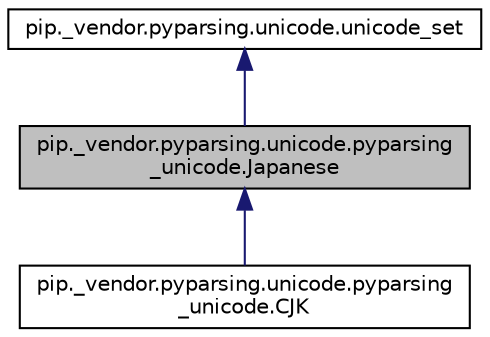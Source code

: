 digraph "pip._vendor.pyparsing.unicode.pyparsing_unicode.Japanese"
{
 // LATEX_PDF_SIZE
  edge [fontname="Helvetica",fontsize="10",labelfontname="Helvetica",labelfontsize="10"];
  node [fontname="Helvetica",fontsize="10",shape=record];
  Node1 [label="pip._vendor.pyparsing.unicode.pyparsing\l_unicode.Japanese",height=0.2,width=0.4,color="black", fillcolor="grey75", style="filled", fontcolor="black",tooltip=" "];
  Node2 -> Node1 [dir="back",color="midnightblue",fontsize="10",style="solid"];
  Node2 [label="pip._vendor.pyparsing.unicode.unicode_set",height=0.2,width=0.4,color="black", fillcolor="white", style="filled",URL="$classpip_1_1__vendor_1_1pyparsing_1_1unicode_1_1unicode__set.html",tooltip=" "];
  Node1 -> Node3 [dir="back",color="midnightblue",fontsize="10",style="solid"];
  Node3 [label="pip._vendor.pyparsing.unicode.pyparsing\l_unicode.CJK",height=0.2,width=0.4,color="black", fillcolor="white", style="filled",URL="$classpip_1_1__vendor_1_1pyparsing_1_1unicode_1_1pyparsing__unicode_1_1CJK.html",tooltip=" "];
}
